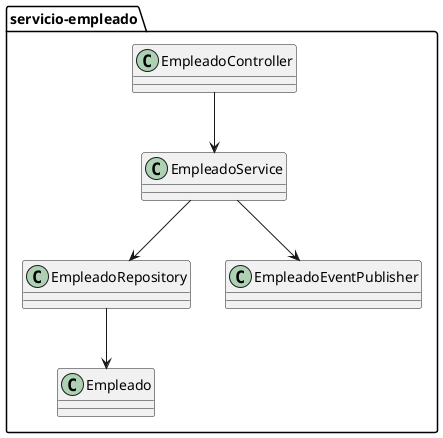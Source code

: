 @startuml
package "servicio-empleado" {
  class EmpleadoController
  class EmpleadoService
  class Empleado
  class EmpleadoRepository
  class EmpleadoEventPublisher
  EmpleadoController --> EmpleadoService
  EmpleadoService --> EmpleadoRepository
  EmpleadoService --> EmpleadoEventPublisher
  EmpleadoRepository --> Empleado
}
@enduml
